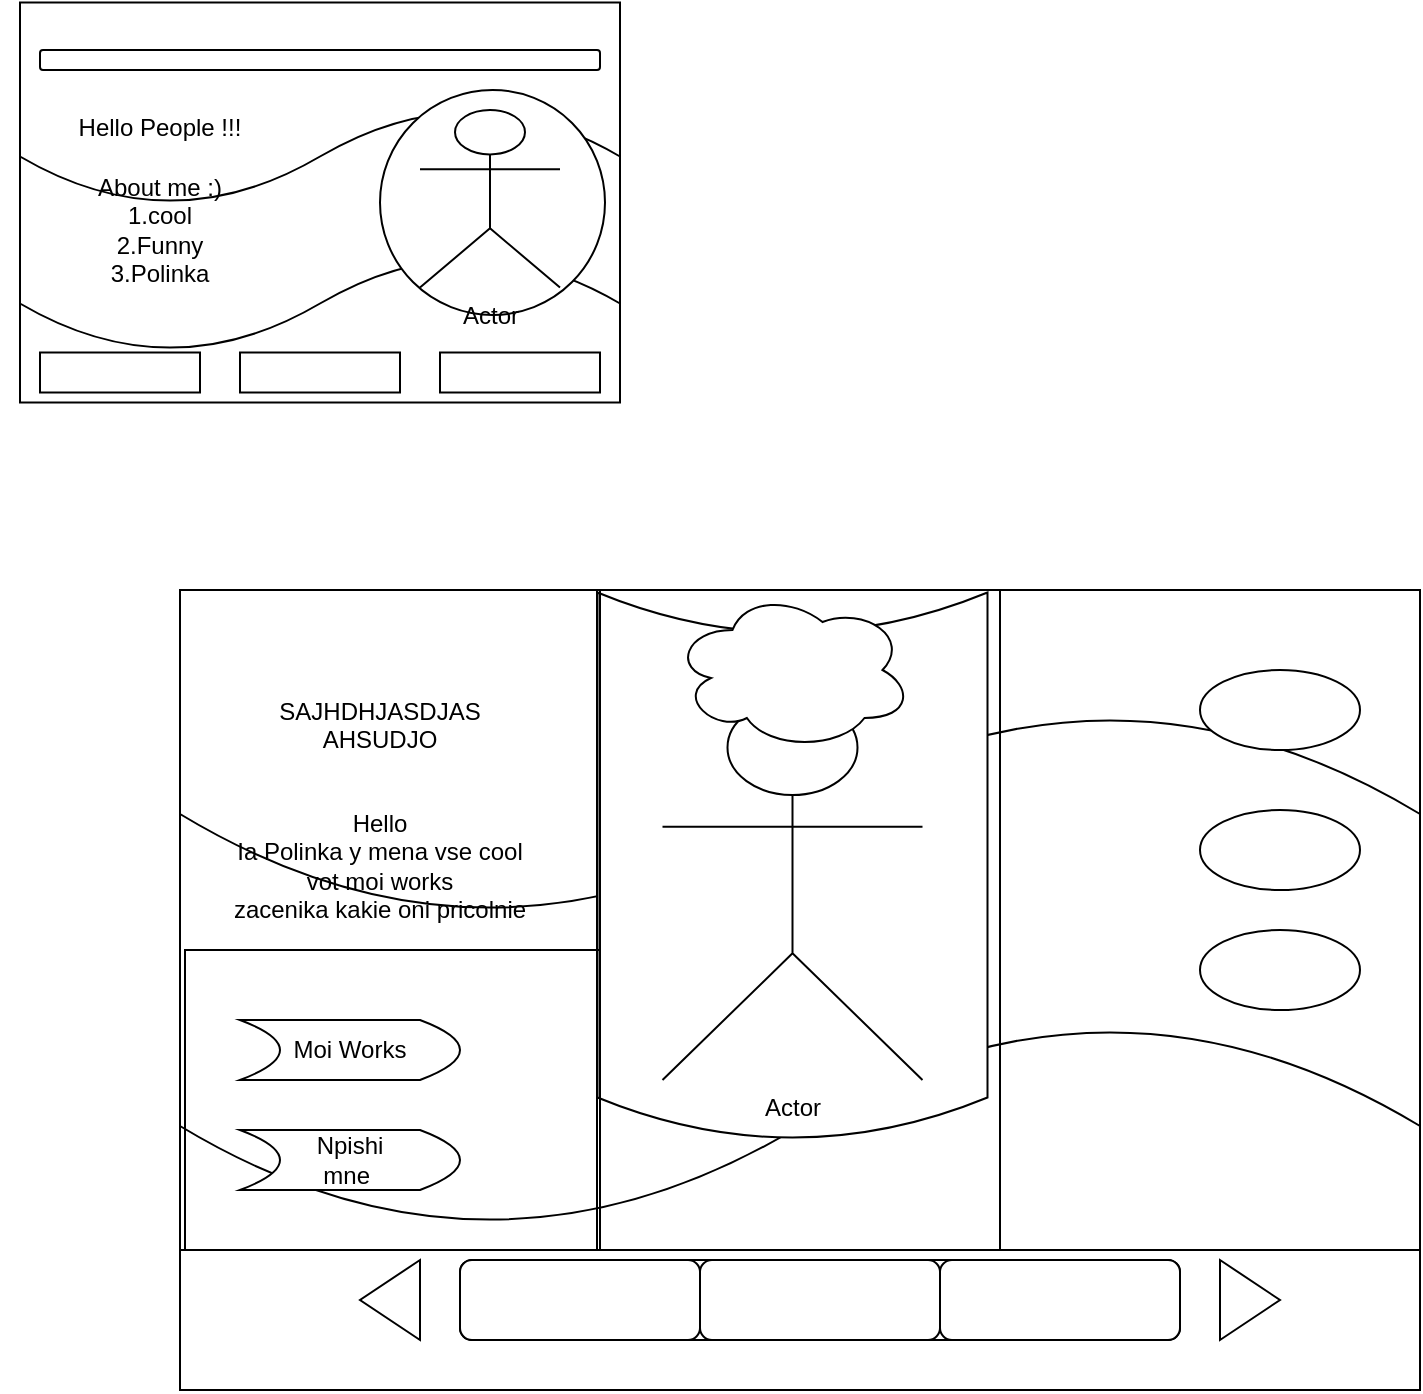 <mxfile version="28.2.8">
  <diagram name="Страница — 1" id="1SAdotuNfFa1nhlButA_">
    <mxGraphModel dx="1188" dy="1923" grid="1" gridSize="10" guides="1" tooltips="1" connect="1" arrows="1" fold="1" page="1" pageScale="1" pageWidth="827" pageHeight="1169" math="0" shadow="0">
      <root>
        <mxCell id="0" />
        <mxCell id="1" parent="0" />
        <mxCell id="oSJ8ocRw108igDsBbdK4-33" value="" style="rounded=0;whiteSpace=wrap;html=1;" vertex="1" parent="1">
          <mxGeometry x="100" y="250" width="620" height="400" as="geometry" />
        </mxCell>
        <mxCell id="oSJ8ocRw108igDsBbdK4-12" value="" style="rounded=0;whiteSpace=wrap;html=1;" vertex="1" parent="1">
          <mxGeometry x="20" y="-43.75" width="300" height="200" as="geometry" />
        </mxCell>
        <mxCell id="oSJ8ocRw108igDsBbdK4-15" value="" style="rounded=0;whiteSpace=wrap;html=1;" vertex="1" parent="1">
          <mxGeometry x="30" y="131.25" width="80" height="20" as="geometry" />
        </mxCell>
        <mxCell id="oSJ8ocRw108igDsBbdK4-17" value="" style="shape=tape;whiteSpace=wrap;html=1;" vertex="1" parent="1">
          <mxGeometry x="20" y="8.75" width="300" height="122.5" as="geometry" />
        </mxCell>
        <mxCell id="oSJ8ocRw108igDsBbdK4-16" value="" style="rounded=0;whiteSpace=wrap;html=1;" vertex="1" parent="1">
          <mxGeometry x="130" y="131.25" width="80" height="20" as="geometry" />
        </mxCell>
        <mxCell id="oSJ8ocRw108igDsBbdK4-18" value="" style="ellipse;whiteSpace=wrap;html=1;aspect=fixed;" vertex="1" parent="1">
          <mxGeometry x="200" width="112.5" height="112.5" as="geometry" />
        </mxCell>
        <mxCell id="oSJ8ocRw108igDsBbdK4-27" value="About me :)&lt;br&gt;1.cool&lt;div&gt;2.Funny&lt;br&gt;3.Polinka&lt;/div&gt;" style="text;html=1;whiteSpace=wrap;strokeColor=none;fillColor=none;align=center;verticalAlign=middle;rounded=0;" vertex="1" parent="1">
          <mxGeometry x="10" y="20" width="160" height="100" as="geometry" />
        </mxCell>
        <mxCell id="oSJ8ocRw108igDsBbdK4-29" value="Hello People !!!" style="text;html=1;whiteSpace=wrap;strokeColor=none;fillColor=none;align=center;verticalAlign=middle;rounded=0;" vertex="1" parent="1">
          <mxGeometry x="30" width="120" height="38.75" as="geometry" />
        </mxCell>
        <mxCell id="oSJ8ocRw108igDsBbdK4-58" value="" style="shape=tape;whiteSpace=wrap;html=1;" vertex="1" parent="1">
          <mxGeometry x="100" y="310" width="620" height="260" as="geometry" />
        </mxCell>
        <mxCell id="oSJ8ocRw108igDsBbdK4-30" value="" style="rounded=1;whiteSpace=wrap;html=1;" vertex="1" parent="1">
          <mxGeometry x="30" y="-20" width="280" height="10" as="geometry" />
        </mxCell>
        <mxCell id="oSJ8ocRw108igDsBbdK4-31" value="" style="rounded=0;whiteSpace=wrap;html=1;" vertex="1" parent="1">
          <mxGeometry x="230" y="131.25" width="80" height="20" as="geometry" />
        </mxCell>
        <mxCell id="oSJ8ocRw108igDsBbdK4-32" value="Actor" style="shape=umlActor;verticalLabelPosition=bottom;verticalAlign=top;html=1;outlineConnect=0;" vertex="1" parent="1">
          <mxGeometry x="220" y="10" width="70" height="88.75" as="geometry" />
        </mxCell>
        <mxCell id="oSJ8ocRw108igDsBbdK4-34" value="" style="shape=dataStorage;whiteSpace=wrap;html=1;fixedSize=1;rotation=-90;" vertex="1" parent="1">
          <mxGeometry x="270" y="290" width="272.5" height="195" as="geometry" />
        </mxCell>
        <mxCell id="oSJ8ocRw108igDsBbdK4-35" value="Actor" style="shape=umlActor;verticalLabelPosition=bottom;verticalAlign=top;html=1;outlineConnect=0;" vertex="1" parent="1">
          <mxGeometry x="341.25" y="305" width="130" height="190" as="geometry" />
        </mxCell>
        <mxCell id="oSJ8ocRw108igDsBbdK4-36" value="Hello&lt;div&gt;Ia Polinka y mena vse cool&lt;/div&gt;&lt;div&gt;vot moi works&lt;/div&gt;&lt;div&gt;zacenika kakie oni pricolnie&lt;/div&gt;" style="text;html=1;whiteSpace=wrap;strokeColor=none;fillColor=none;align=center;verticalAlign=middle;rounded=0;" vertex="1" parent="1">
          <mxGeometry x="20" y="267.5" width="360" height="240" as="geometry" />
        </mxCell>
        <mxCell id="oSJ8ocRw108igDsBbdK4-37" value="" style="shape=dataStorage;whiteSpace=wrap;html=1;fixedSize=1;rotation=-180;" vertex="1" parent="1">
          <mxGeometry x="130" y="465" width="110" height="30" as="geometry" />
        </mxCell>
        <mxCell id="oSJ8ocRw108igDsBbdK4-38" value="Moi Works" style="text;html=1;whiteSpace=wrap;strokeColor=none;fillColor=none;align=center;verticalAlign=middle;rounded=0;" vertex="1" parent="1">
          <mxGeometry x="155" y="465" width="60" height="30" as="geometry" />
        </mxCell>
        <mxCell id="oSJ8ocRw108igDsBbdK4-45" value="SAJHDHJASDJAS&lt;br&gt;AHSUDJO&lt;div&gt;&lt;br/&gt;&lt;/div&gt;" style="text;html=1;whiteSpace=wrap;strokeColor=none;fillColor=none;align=center;verticalAlign=middle;rounded=0;" vertex="1" parent="1">
          <mxGeometry x="140" y="300" width="120" height="50" as="geometry" />
        </mxCell>
        <mxCell id="oSJ8ocRw108igDsBbdK4-46" value="" style="shape=dataStorage;whiteSpace=wrap;html=1;fixedSize=1;rotation=-180;" vertex="1" parent="1">
          <mxGeometry x="130" y="520" width="110" height="30" as="geometry" />
        </mxCell>
        <mxCell id="oSJ8ocRw108igDsBbdK4-47" value="Npishi mne&amp;nbsp;" style="text;html=1;whiteSpace=wrap;strokeColor=none;fillColor=none;align=center;verticalAlign=middle;rounded=0;" vertex="1" parent="1">
          <mxGeometry x="155" y="520" width="60" height="30" as="geometry" />
        </mxCell>
        <mxCell id="oSJ8ocRw108igDsBbdK4-48" value="" style="ellipse;whiteSpace=wrap;html=1;" vertex="1" parent="1">
          <mxGeometry x="610" y="290" width="80" height="40" as="geometry" />
        </mxCell>
        <mxCell id="oSJ8ocRw108igDsBbdK4-49" value="" style="ellipse;whiteSpace=wrap;html=1;" vertex="1" parent="1">
          <mxGeometry x="610" y="360" width="80" height="40" as="geometry" />
        </mxCell>
        <mxCell id="oSJ8ocRw108igDsBbdK4-50" value="" style="ellipse;whiteSpace=wrap;html=1;" vertex="1" parent="1">
          <mxGeometry x="610" y="420" width="80" height="40" as="geometry" />
        </mxCell>
        <mxCell id="oSJ8ocRw108igDsBbdK4-51" value="" style="rounded=1;whiteSpace=wrap;html=1;" vertex="1" parent="1">
          <mxGeometry x="240" y="585" width="360" height="40" as="geometry" />
        </mxCell>
        <mxCell id="oSJ8ocRw108igDsBbdK4-53" value="" style="rounded=1;whiteSpace=wrap;html=1;" vertex="1" parent="1">
          <mxGeometry x="240" y="585" width="120" height="40" as="geometry" />
        </mxCell>
        <mxCell id="oSJ8ocRw108igDsBbdK4-54" value="" style="rounded=1;whiteSpace=wrap;html=1;" vertex="1" parent="1">
          <mxGeometry x="360" y="585" width="120" height="40" as="geometry" />
        </mxCell>
        <mxCell id="oSJ8ocRw108igDsBbdK4-55" value="" style="rounded=1;whiteSpace=wrap;html=1;" vertex="1" parent="1">
          <mxGeometry x="480" y="585" width="120" height="40" as="geometry" />
        </mxCell>
        <mxCell id="oSJ8ocRw108igDsBbdK4-56" value="" style="triangle;whiteSpace=wrap;html=1;" vertex="1" parent="1">
          <mxGeometry x="620" y="585" width="30" height="40" as="geometry" />
        </mxCell>
        <mxCell id="oSJ8ocRw108igDsBbdK4-57" value="" style="triangle;whiteSpace=wrap;html=1;rotation=-180;" vertex="1" parent="1">
          <mxGeometry x="190" y="585" width="30" height="40" as="geometry" />
        </mxCell>
        <mxCell id="oSJ8ocRw108igDsBbdK4-60" value="" style="rounded=0;whiteSpace=wrap;html=1;fillColor=none;" vertex="1" parent="1">
          <mxGeometry x="100" y="250" width="210" height="330" as="geometry" />
        </mxCell>
        <mxCell id="oSJ8ocRw108igDsBbdK4-61" value="" style="rounded=0;whiteSpace=wrap;html=1;fillColor=none;" vertex="1" parent="1">
          <mxGeometry x="308.5" y="250" width="201.5" height="330" as="geometry" />
        </mxCell>
        <mxCell id="oSJ8ocRw108igDsBbdK4-62" value="" style="rounded=0;whiteSpace=wrap;html=1;fillColor=none;" vertex="1" parent="1">
          <mxGeometry x="510" y="250" width="210" height="330" as="geometry" />
        </mxCell>
        <mxCell id="oSJ8ocRw108igDsBbdK4-63" value="" style="rounded=0;whiteSpace=wrap;html=1;fillColor=none;" vertex="1" parent="1">
          <mxGeometry x="102.5" y="430" width="207.5" height="150" as="geometry" />
        </mxCell>
        <mxCell id="oSJ8ocRw108igDsBbdK4-64" value="" style="ellipse;shape=cloud;whiteSpace=wrap;html=1;" vertex="1" parent="1">
          <mxGeometry x="346.25" y="250" width="120" height="80" as="geometry" />
        </mxCell>
      </root>
    </mxGraphModel>
  </diagram>
</mxfile>
